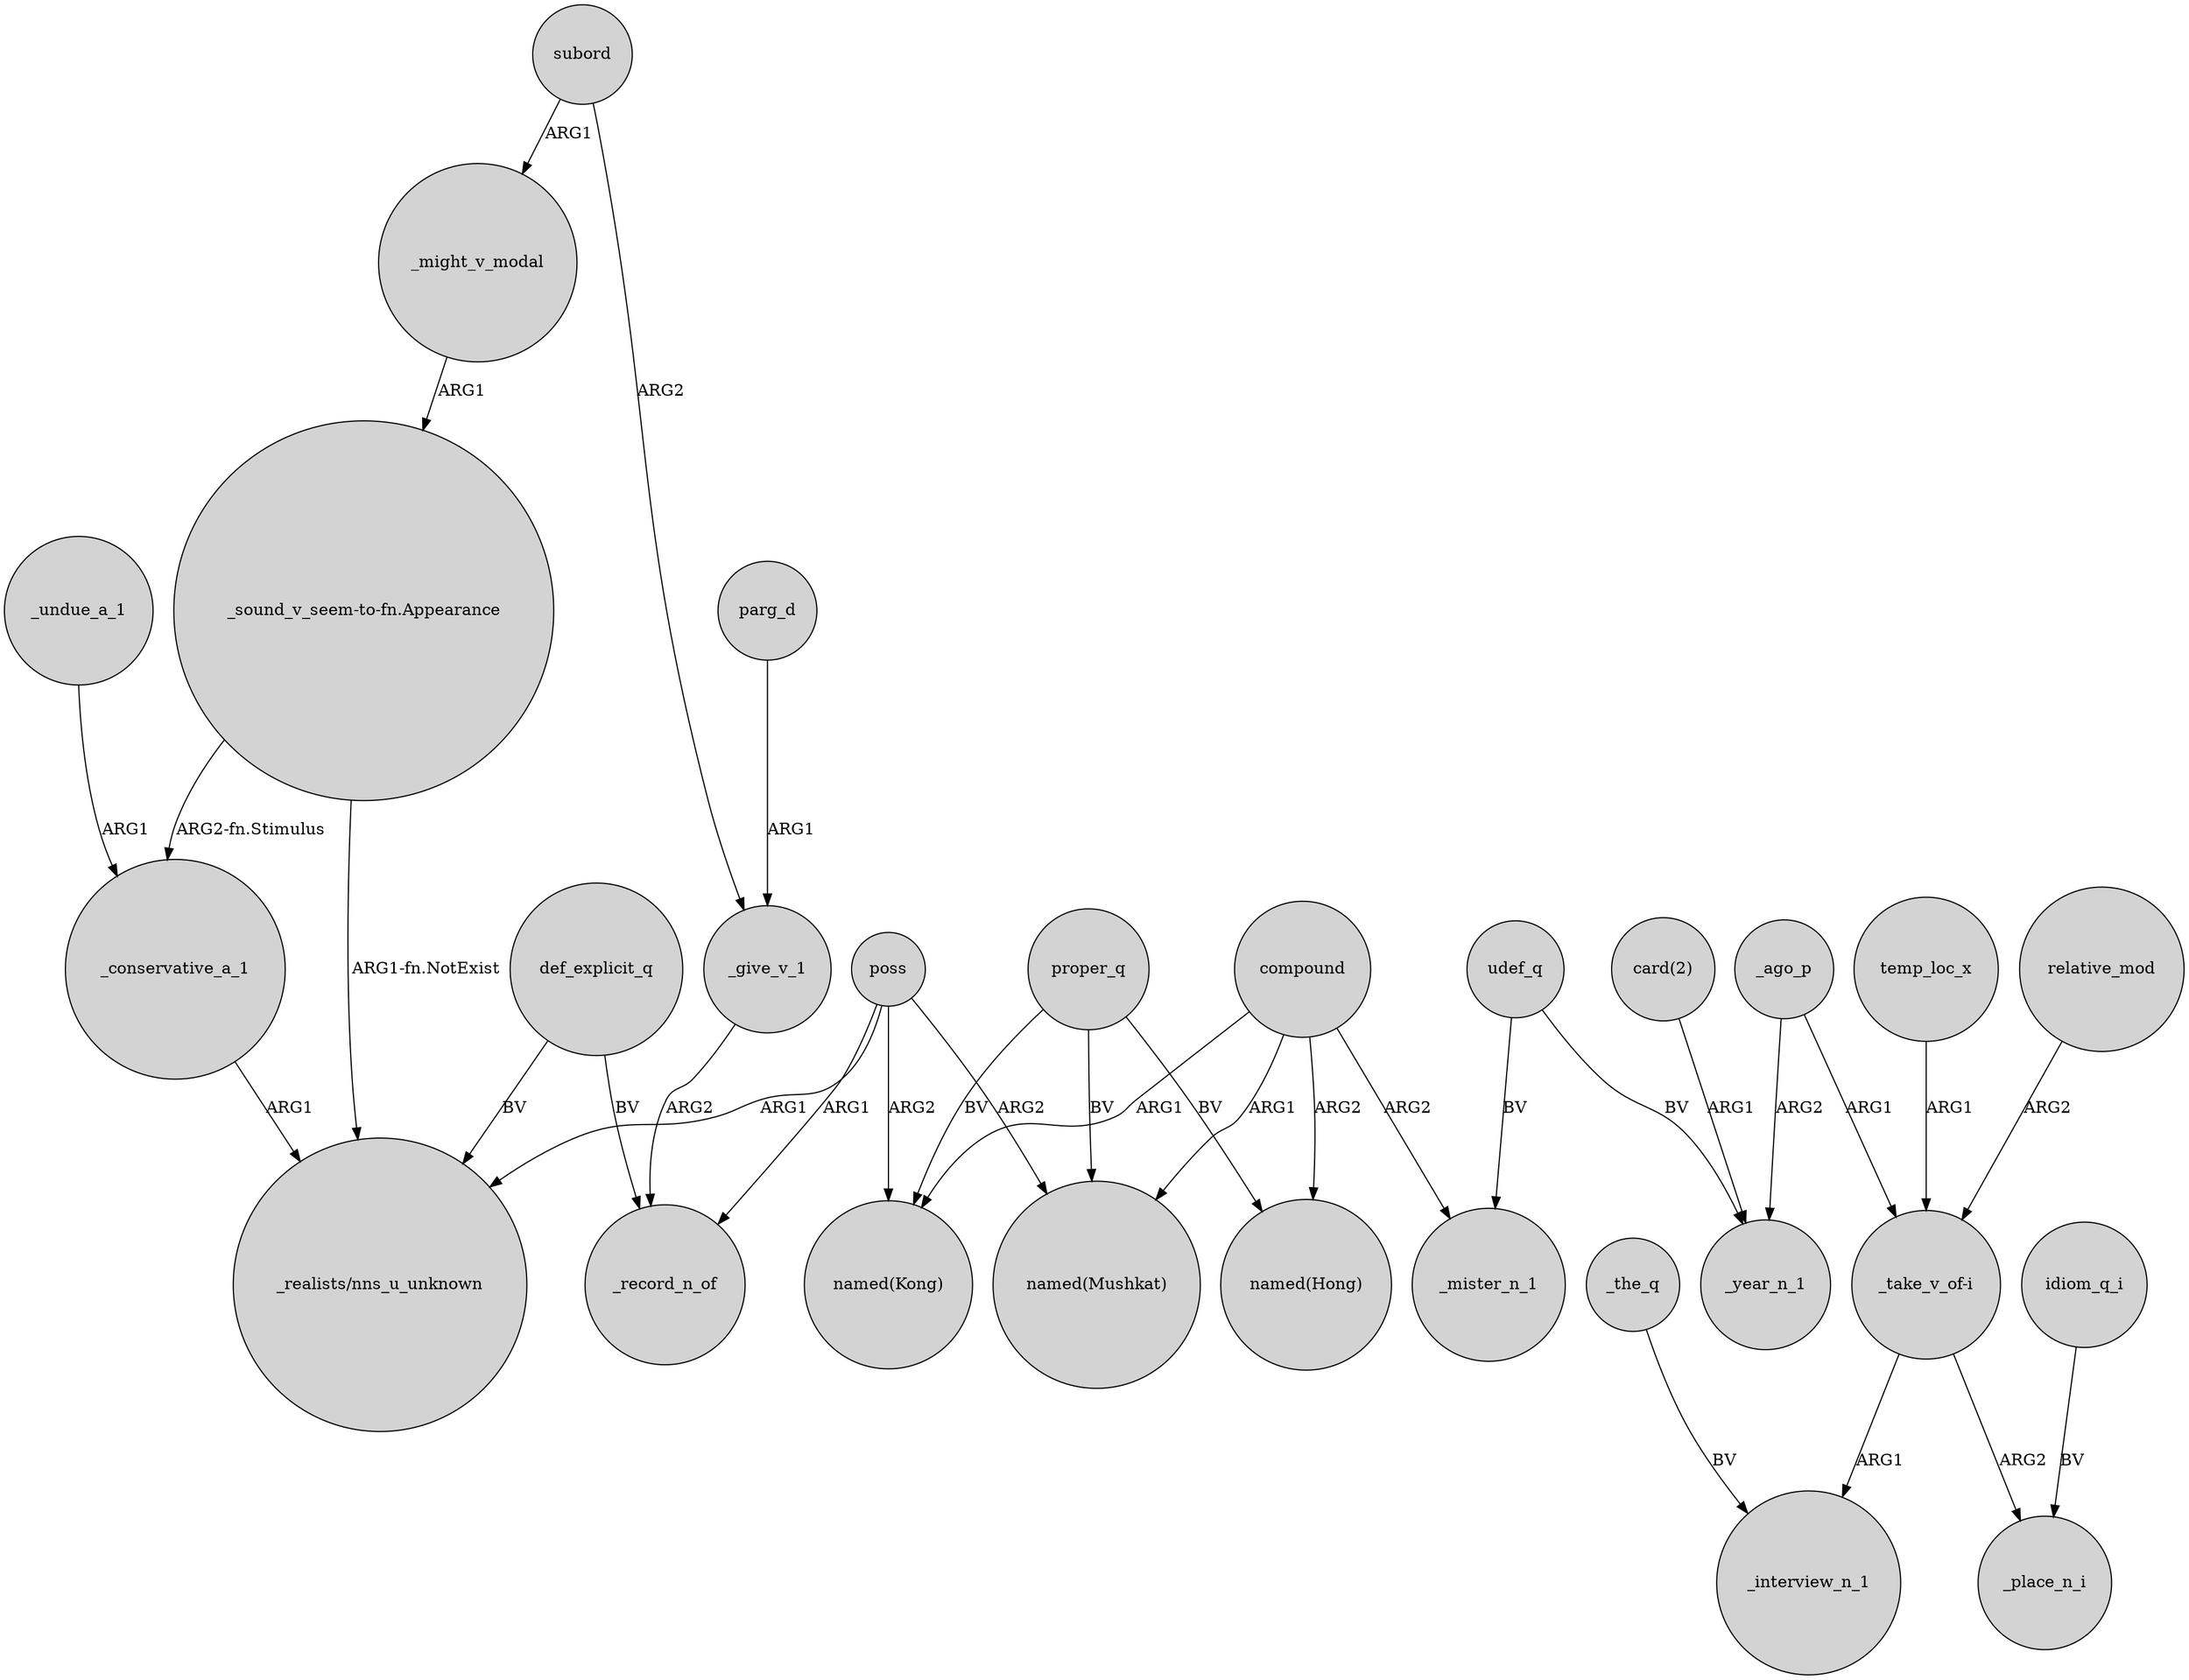 digraph {
	node [shape=circle style=filled]
	_might_v_modal -> "_sound_v_seem-to-fn.Appearance" [label=ARG1]
	def_explicit_q -> _record_n_of [label=BV]
	temp_loc_x -> "_take_v_of-i" [label=ARG1]
	parg_d -> _give_v_1 [label=ARG1]
	poss -> "named(Mushkat)" [label=ARG2]
	relative_mod -> "_take_v_of-i" [label=ARG2]
	compound -> _mister_n_1 [label=ARG2]
	_ago_p -> "_take_v_of-i" [label=ARG1]
	"_sound_v_seem-to-fn.Appearance" -> "_realists/nns_u_unknown" [label="ARG1-fn.NotExist"]
	subord -> _might_v_modal [label=ARG1]
	udef_q -> _mister_n_1 [label=BV]
	compound -> "named(Hong)" [label=ARG2]
	poss -> "named(Kong)" [label=ARG2]
	def_explicit_q -> "_realists/nns_u_unknown" [label=BV]
	compound -> "named(Mushkat)" [label=ARG1]
	proper_q -> "named(Mushkat)" [label=BV]
	_conservative_a_1 -> "_realists/nns_u_unknown" [label=ARG1]
	"_take_v_of-i" -> _interview_n_1 [label=ARG1]
	proper_q -> "named(Hong)" [label=BV]
	_ago_p -> _year_n_1 [label=ARG2]
	idiom_q_i -> _place_n_i [label=BV]
	"card(2)" -> _year_n_1 [label=ARG1]
	proper_q -> "named(Kong)" [label=BV]
	_undue_a_1 -> _conservative_a_1 [label=ARG1]
	poss -> "_realists/nns_u_unknown" [label=ARG1]
	subord -> _give_v_1 [label=ARG2]
	"_take_v_of-i" -> _place_n_i [label=ARG2]
	udef_q -> _year_n_1 [label=BV]
	_give_v_1 -> _record_n_of [label=ARG2]
	_the_q -> _interview_n_1 [label=BV]
	compound -> "named(Kong)" [label=ARG1]
	"_sound_v_seem-to-fn.Appearance" -> _conservative_a_1 [label="ARG2-fn.Stimulus"]
	poss -> _record_n_of [label=ARG1]
}
